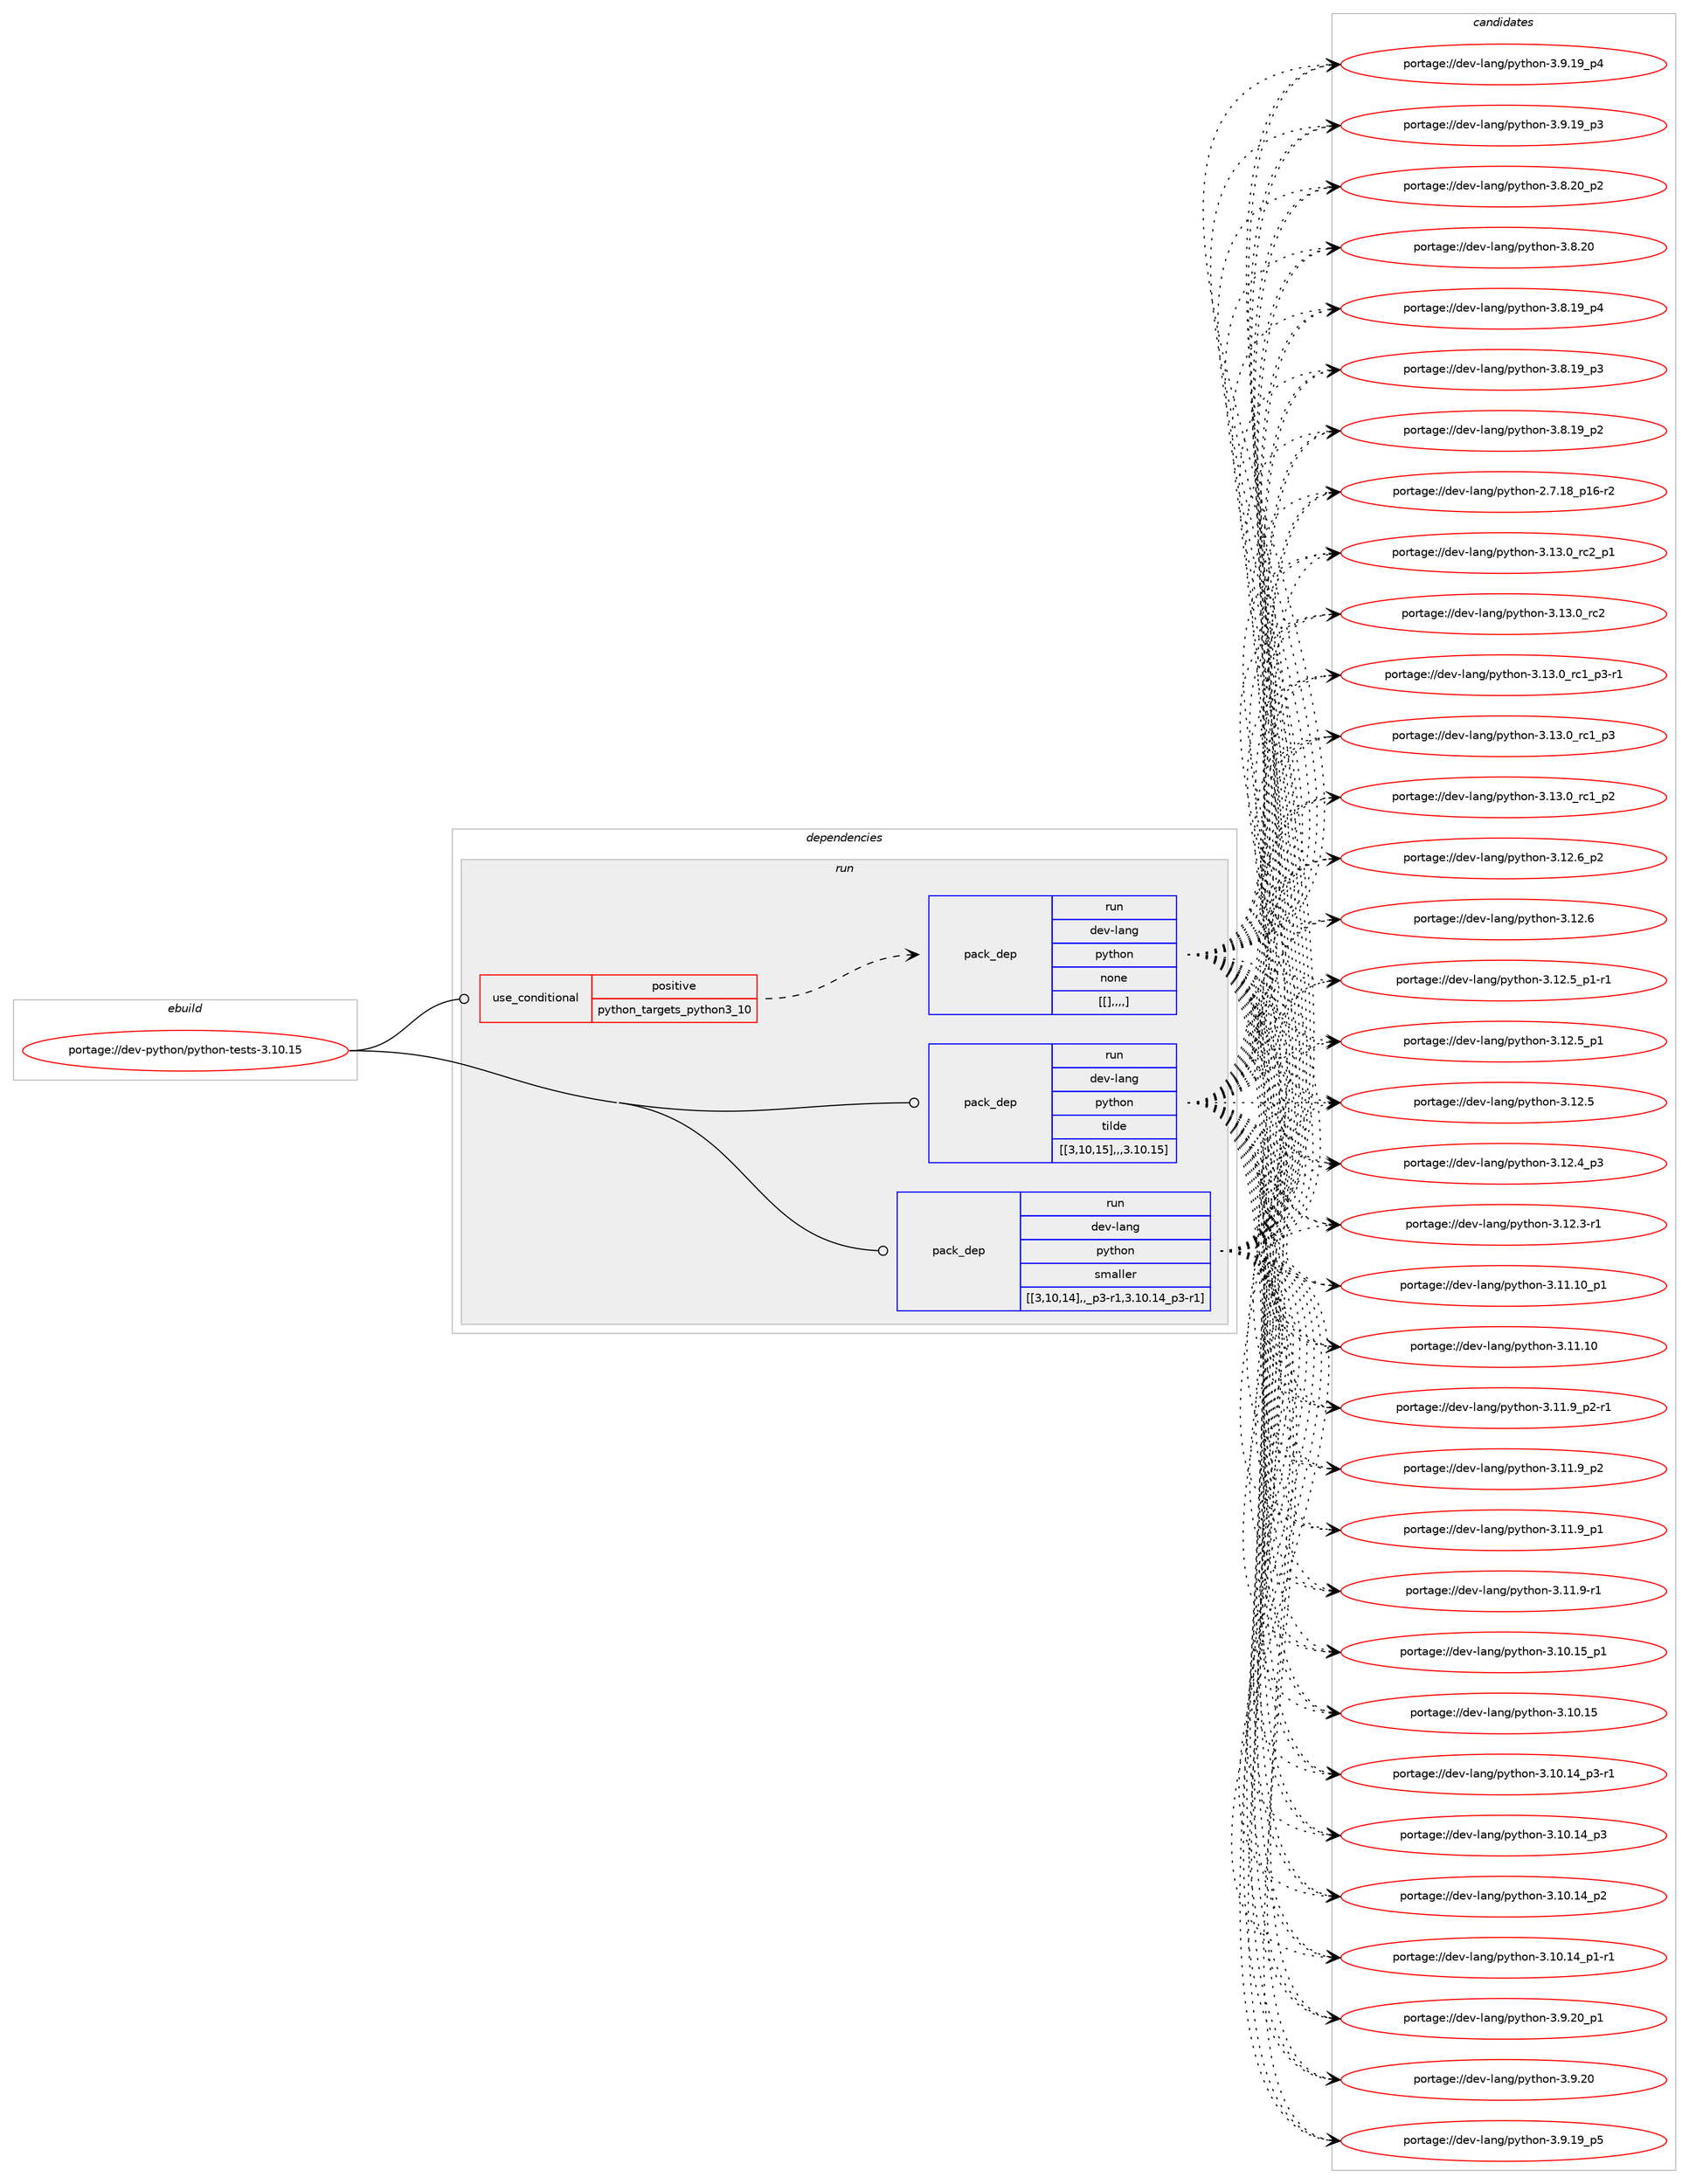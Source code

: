 digraph prolog {

# *************
# Graph options
# *************

newrank=true;
concentrate=true;
compound=true;
graph [rankdir=LR,fontname=Helvetica,fontsize=10,ranksep=1.5];#, ranksep=2.5, nodesep=0.2];
edge  [arrowhead=vee];
node  [fontname=Helvetica,fontsize=10];

# **********
# The ebuild
# **********

subgraph cluster_leftcol {
color=gray;
label=<<i>ebuild</i>>;
id [label="portage://dev-python/python-tests-3.10.15", color=red, width=4, href="../dev-python/python-tests-3.10.15.svg"];
}

# ****************
# The dependencies
# ****************

subgraph cluster_midcol {
color=gray;
label=<<i>dependencies</i>>;
subgraph cluster_compile {
fillcolor="#eeeeee";
style=filled;
label=<<i>compile</i>>;
}
subgraph cluster_compileandrun {
fillcolor="#eeeeee";
style=filled;
label=<<i>compile and run</i>>;
}
subgraph cluster_run {
fillcolor="#eeeeee";
style=filled;
label=<<i>run</i>>;
subgraph cond40085 {
dependency163619 [label=<<TABLE BORDER="0" CELLBORDER="1" CELLSPACING="0" CELLPADDING="4"><TR><TD ROWSPAN="3" CELLPADDING="10">use_conditional</TD></TR><TR><TD>positive</TD></TR><TR><TD>python_targets_python3_10</TD></TR></TABLE>>, shape=none, color=red];
subgraph pack122279 {
dependency163620 [label=<<TABLE BORDER="0" CELLBORDER="1" CELLSPACING="0" CELLPADDING="4" WIDTH="220"><TR><TD ROWSPAN="6" CELLPADDING="30">pack_dep</TD></TR><TR><TD WIDTH="110">run</TD></TR><TR><TD>dev-lang</TD></TR><TR><TD>python</TD></TR><TR><TD>none</TD></TR><TR><TD>[[],,,,]</TD></TR></TABLE>>, shape=none, color=blue];
}
dependency163619:e -> dependency163620:w [weight=20,style="dashed",arrowhead="vee"];
}
id:e -> dependency163619:w [weight=20,style="solid",arrowhead="odot"];
subgraph pack122280 {
dependency163621 [label=<<TABLE BORDER="0" CELLBORDER="1" CELLSPACING="0" CELLPADDING="4" WIDTH="220"><TR><TD ROWSPAN="6" CELLPADDING="30">pack_dep</TD></TR><TR><TD WIDTH="110">run</TD></TR><TR><TD>dev-lang</TD></TR><TR><TD>python</TD></TR><TR><TD>tilde</TD></TR><TR><TD>[[3,10,15],,,3.10.15]</TD></TR></TABLE>>, shape=none, color=blue];
}
id:e -> dependency163621:w [weight=20,style="solid",arrowhead="odot"];
subgraph pack122281 {
dependency163622 [label=<<TABLE BORDER="0" CELLBORDER="1" CELLSPACING="0" CELLPADDING="4" WIDTH="220"><TR><TD ROWSPAN="6" CELLPADDING="30">pack_dep</TD></TR><TR><TD WIDTH="110">run</TD></TR><TR><TD>dev-lang</TD></TR><TR><TD>python</TD></TR><TR><TD>smaller</TD></TR><TR><TD>[[3,10,14],,_p3-r1,3.10.14_p3-r1]</TD></TR></TABLE>>, shape=none, color=blue];
}
id:e -> dependency163622:w [weight=20,style="solid",arrowhead="odot"];
}
}

# **************
# The candidates
# **************

subgraph cluster_choices {
rank=same;
color=gray;
label=<<i>candidates</i>>;

subgraph choice122279 {
color=black;
nodesep=1;
choice100101118451089711010347112121116104111110455146495146489511499509511249 [label="portage://dev-lang/python-3.13.0_rc2_p1", color=red, width=4,href="../dev-lang/python-3.13.0_rc2_p1.svg"];
choice10010111845108971101034711212111610411111045514649514648951149950 [label="portage://dev-lang/python-3.13.0_rc2", color=red, width=4,href="../dev-lang/python-3.13.0_rc2.svg"];
choice1001011184510897110103471121211161041111104551464951464895114994995112514511449 [label="portage://dev-lang/python-3.13.0_rc1_p3-r1", color=red, width=4,href="../dev-lang/python-3.13.0_rc1_p3-r1.svg"];
choice100101118451089711010347112121116104111110455146495146489511499499511251 [label="portage://dev-lang/python-3.13.0_rc1_p3", color=red, width=4,href="../dev-lang/python-3.13.0_rc1_p3.svg"];
choice100101118451089711010347112121116104111110455146495146489511499499511250 [label="portage://dev-lang/python-3.13.0_rc1_p2", color=red, width=4,href="../dev-lang/python-3.13.0_rc1_p2.svg"];
choice100101118451089711010347112121116104111110455146495046549511250 [label="portage://dev-lang/python-3.12.6_p2", color=red, width=4,href="../dev-lang/python-3.12.6_p2.svg"];
choice10010111845108971101034711212111610411111045514649504654 [label="portage://dev-lang/python-3.12.6", color=red, width=4,href="../dev-lang/python-3.12.6.svg"];
choice1001011184510897110103471121211161041111104551464950465395112494511449 [label="portage://dev-lang/python-3.12.5_p1-r1", color=red, width=4,href="../dev-lang/python-3.12.5_p1-r1.svg"];
choice100101118451089711010347112121116104111110455146495046539511249 [label="portage://dev-lang/python-3.12.5_p1", color=red, width=4,href="../dev-lang/python-3.12.5_p1.svg"];
choice10010111845108971101034711212111610411111045514649504653 [label="portage://dev-lang/python-3.12.5", color=red, width=4,href="../dev-lang/python-3.12.5.svg"];
choice100101118451089711010347112121116104111110455146495046529511251 [label="portage://dev-lang/python-3.12.4_p3", color=red, width=4,href="../dev-lang/python-3.12.4_p3.svg"];
choice100101118451089711010347112121116104111110455146495046514511449 [label="portage://dev-lang/python-3.12.3-r1", color=red, width=4,href="../dev-lang/python-3.12.3-r1.svg"];
choice10010111845108971101034711212111610411111045514649494649489511249 [label="portage://dev-lang/python-3.11.10_p1", color=red, width=4,href="../dev-lang/python-3.11.10_p1.svg"];
choice1001011184510897110103471121211161041111104551464949464948 [label="portage://dev-lang/python-3.11.10", color=red, width=4,href="../dev-lang/python-3.11.10.svg"];
choice1001011184510897110103471121211161041111104551464949465795112504511449 [label="portage://dev-lang/python-3.11.9_p2-r1", color=red, width=4,href="../dev-lang/python-3.11.9_p2-r1.svg"];
choice100101118451089711010347112121116104111110455146494946579511250 [label="portage://dev-lang/python-3.11.9_p2", color=red, width=4,href="../dev-lang/python-3.11.9_p2.svg"];
choice100101118451089711010347112121116104111110455146494946579511249 [label="portage://dev-lang/python-3.11.9_p1", color=red, width=4,href="../dev-lang/python-3.11.9_p1.svg"];
choice100101118451089711010347112121116104111110455146494946574511449 [label="portage://dev-lang/python-3.11.9-r1", color=red, width=4,href="../dev-lang/python-3.11.9-r1.svg"];
choice10010111845108971101034711212111610411111045514649484649539511249 [label="portage://dev-lang/python-3.10.15_p1", color=red, width=4,href="../dev-lang/python-3.10.15_p1.svg"];
choice1001011184510897110103471121211161041111104551464948464953 [label="portage://dev-lang/python-3.10.15", color=red, width=4,href="../dev-lang/python-3.10.15.svg"];
choice100101118451089711010347112121116104111110455146494846495295112514511449 [label="portage://dev-lang/python-3.10.14_p3-r1", color=red, width=4,href="../dev-lang/python-3.10.14_p3-r1.svg"];
choice10010111845108971101034711212111610411111045514649484649529511251 [label="portage://dev-lang/python-3.10.14_p3", color=red, width=4,href="../dev-lang/python-3.10.14_p3.svg"];
choice10010111845108971101034711212111610411111045514649484649529511250 [label="portage://dev-lang/python-3.10.14_p2", color=red, width=4,href="../dev-lang/python-3.10.14_p2.svg"];
choice100101118451089711010347112121116104111110455146494846495295112494511449 [label="portage://dev-lang/python-3.10.14_p1-r1", color=red, width=4,href="../dev-lang/python-3.10.14_p1-r1.svg"];
choice100101118451089711010347112121116104111110455146574650489511249 [label="portage://dev-lang/python-3.9.20_p1", color=red, width=4,href="../dev-lang/python-3.9.20_p1.svg"];
choice10010111845108971101034711212111610411111045514657465048 [label="portage://dev-lang/python-3.9.20", color=red, width=4,href="../dev-lang/python-3.9.20.svg"];
choice100101118451089711010347112121116104111110455146574649579511253 [label="portage://dev-lang/python-3.9.19_p5", color=red, width=4,href="../dev-lang/python-3.9.19_p5.svg"];
choice100101118451089711010347112121116104111110455146574649579511252 [label="portage://dev-lang/python-3.9.19_p4", color=red, width=4,href="../dev-lang/python-3.9.19_p4.svg"];
choice100101118451089711010347112121116104111110455146574649579511251 [label="portage://dev-lang/python-3.9.19_p3", color=red, width=4,href="../dev-lang/python-3.9.19_p3.svg"];
choice100101118451089711010347112121116104111110455146564650489511250 [label="portage://dev-lang/python-3.8.20_p2", color=red, width=4,href="../dev-lang/python-3.8.20_p2.svg"];
choice10010111845108971101034711212111610411111045514656465048 [label="portage://dev-lang/python-3.8.20", color=red, width=4,href="../dev-lang/python-3.8.20.svg"];
choice100101118451089711010347112121116104111110455146564649579511252 [label="portage://dev-lang/python-3.8.19_p4", color=red, width=4,href="../dev-lang/python-3.8.19_p4.svg"];
choice100101118451089711010347112121116104111110455146564649579511251 [label="portage://dev-lang/python-3.8.19_p3", color=red, width=4,href="../dev-lang/python-3.8.19_p3.svg"];
choice100101118451089711010347112121116104111110455146564649579511250 [label="portage://dev-lang/python-3.8.19_p2", color=red, width=4,href="../dev-lang/python-3.8.19_p2.svg"];
choice100101118451089711010347112121116104111110455046554649569511249544511450 [label="portage://dev-lang/python-2.7.18_p16-r2", color=red, width=4,href="../dev-lang/python-2.7.18_p16-r2.svg"];
dependency163620:e -> choice100101118451089711010347112121116104111110455146495146489511499509511249:w [style=dotted,weight="100"];
dependency163620:e -> choice10010111845108971101034711212111610411111045514649514648951149950:w [style=dotted,weight="100"];
dependency163620:e -> choice1001011184510897110103471121211161041111104551464951464895114994995112514511449:w [style=dotted,weight="100"];
dependency163620:e -> choice100101118451089711010347112121116104111110455146495146489511499499511251:w [style=dotted,weight="100"];
dependency163620:e -> choice100101118451089711010347112121116104111110455146495146489511499499511250:w [style=dotted,weight="100"];
dependency163620:e -> choice100101118451089711010347112121116104111110455146495046549511250:w [style=dotted,weight="100"];
dependency163620:e -> choice10010111845108971101034711212111610411111045514649504654:w [style=dotted,weight="100"];
dependency163620:e -> choice1001011184510897110103471121211161041111104551464950465395112494511449:w [style=dotted,weight="100"];
dependency163620:e -> choice100101118451089711010347112121116104111110455146495046539511249:w [style=dotted,weight="100"];
dependency163620:e -> choice10010111845108971101034711212111610411111045514649504653:w [style=dotted,weight="100"];
dependency163620:e -> choice100101118451089711010347112121116104111110455146495046529511251:w [style=dotted,weight="100"];
dependency163620:e -> choice100101118451089711010347112121116104111110455146495046514511449:w [style=dotted,weight="100"];
dependency163620:e -> choice10010111845108971101034711212111610411111045514649494649489511249:w [style=dotted,weight="100"];
dependency163620:e -> choice1001011184510897110103471121211161041111104551464949464948:w [style=dotted,weight="100"];
dependency163620:e -> choice1001011184510897110103471121211161041111104551464949465795112504511449:w [style=dotted,weight="100"];
dependency163620:e -> choice100101118451089711010347112121116104111110455146494946579511250:w [style=dotted,weight="100"];
dependency163620:e -> choice100101118451089711010347112121116104111110455146494946579511249:w [style=dotted,weight="100"];
dependency163620:e -> choice100101118451089711010347112121116104111110455146494946574511449:w [style=dotted,weight="100"];
dependency163620:e -> choice10010111845108971101034711212111610411111045514649484649539511249:w [style=dotted,weight="100"];
dependency163620:e -> choice1001011184510897110103471121211161041111104551464948464953:w [style=dotted,weight="100"];
dependency163620:e -> choice100101118451089711010347112121116104111110455146494846495295112514511449:w [style=dotted,weight="100"];
dependency163620:e -> choice10010111845108971101034711212111610411111045514649484649529511251:w [style=dotted,weight="100"];
dependency163620:e -> choice10010111845108971101034711212111610411111045514649484649529511250:w [style=dotted,weight="100"];
dependency163620:e -> choice100101118451089711010347112121116104111110455146494846495295112494511449:w [style=dotted,weight="100"];
dependency163620:e -> choice100101118451089711010347112121116104111110455146574650489511249:w [style=dotted,weight="100"];
dependency163620:e -> choice10010111845108971101034711212111610411111045514657465048:w [style=dotted,weight="100"];
dependency163620:e -> choice100101118451089711010347112121116104111110455146574649579511253:w [style=dotted,weight="100"];
dependency163620:e -> choice100101118451089711010347112121116104111110455146574649579511252:w [style=dotted,weight="100"];
dependency163620:e -> choice100101118451089711010347112121116104111110455146574649579511251:w [style=dotted,weight="100"];
dependency163620:e -> choice100101118451089711010347112121116104111110455146564650489511250:w [style=dotted,weight="100"];
dependency163620:e -> choice10010111845108971101034711212111610411111045514656465048:w [style=dotted,weight="100"];
dependency163620:e -> choice100101118451089711010347112121116104111110455146564649579511252:w [style=dotted,weight="100"];
dependency163620:e -> choice100101118451089711010347112121116104111110455146564649579511251:w [style=dotted,weight="100"];
dependency163620:e -> choice100101118451089711010347112121116104111110455146564649579511250:w [style=dotted,weight="100"];
dependency163620:e -> choice100101118451089711010347112121116104111110455046554649569511249544511450:w [style=dotted,weight="100"];
}
subgraph choice122280 {
color=black;
nodesep=1;
choice100101118451089711010347112121116104111110455146495146489511499509511249 [label="portage://dev-lang/python-3.13.0_rc2_p1", color=red, width=4,href="../dev-lang/python-3.13.0_rc2_p1.svg"];
choice10010111845108971101034711212111610411111045514649514648951149950 [label="portage://dev-lang/python-3.13.0_rc2", color=red, width=4,href="../dev-lang/python-3.13.0_rc2.svg"];
choice1001011184510897110103471121211161041111104551464951464895114994995112514511449 [label="portage://dev-lang/python-3.13.0_rc1_p3-r1", color=red, width=4,href="../dev-lang/python-3.13.0_rc1_p3-r1.svg"];
choice100101118451089711010347112121116104111110455146495146489511499499511251 [label="portage://dev-lang/python-3.13.0_rc1_p3", color=red, width=4,href="../dev-lang/python-3.13.0_rc1_p3.svg"];
choice100101118451089711010347112121116104111110455146495146489511499499511250 [label="portage://dev-lang/python-3.13.0_rc1_p2", color=red, width=4,href="../dev-lang/python-3.13.0_rc1_p2.svg"];
choice100101118451089711010347112121116104111110455146495046549511250 [label="portage://dev-lang/python-3.12.6_p2", color=red, width=4,href="../dev-lang/python-3.12.6_p2.svg"];
choice10010111845108971101034711212111610411111045514649504654 [label="portage://dev-lang/python-3.12.6", color=red, width=4,href="../dev-lang/python-3.12.6.svg"];
choice1001011184510897110103471121211161041111104551464950465395112494511449 [label="portage://dev-lang/python-3.12.5_p1-r1", color=red, width=4,href="../dev-lang/python-3.12.5_p1-r1.svg"];
choice100101118451089711010347112121116104111110455146495046539511249 [label="portage://dev-lang/python-3.12.5_p1", color=red, width=4,href="../dev-lang/python-3.12.5_p1.svg"];
choice10010111845108971101034711212111610411111045514649504653 [label="portage://dev-lang/python-3.12.5", color=red, width=4,href="../dev-lang/python-3.12.5.svg"];
choice100101118451089711010347112121116104111110455146495046529511251 [label="portage://dev-lang/python-3.12.4_p3", color=red, width=4,href="../dev-lang/python-3.12.4_p3.svg"];
choice100101118451089711010347112121116104111110455146495046514511449 [label="portage://dev-lang/python-3.12.3-r1", color=red, width=4,href="../dev-lang/python-3.12.3-r1.svg"];
choice10010111845108971101034711212111610411111045514649494649489511249 [label="portage://dev-lang/python-3.11.10_p1", color=red, width=4,href="../dev-lang/python-3.11.10_p1.svg"];
choice1001011184510897110103471121211161041111104551464949464948 [label="portage://dev-lang/python-3.11.10", color=red, width=4,href="../dev-lang/python-3.11.10.svg"];
choice1001011184510897110103471121211161041111104551464949465795112504511449 [label="portage://dev-lang/python-3.11.9_p2-r1", color=red, width=4,href="../dev-lang/python-3.11.9_p2-r1.svg"];
choice100101118451089711010347112121116104111110455146494946579511250 [label="portage://dev-lang/python-3.11.9_p2", color=red, width=4,href="../dev-lang/python-3.11.9_p2.svg"];
choice100101118451089711010347112121116104111110455146494946579511249 [label="portage://dev-lang/python-3.11.9_p1", color=red, width=4,href="../dev-lang/python-3.11.9_p1.svg"];
choice100101118451089711010347112121116104111110455146494946574511449 [label="portage://dev-lang/python-3.11.9-r1", color=red, width=4,href="../dev-lang/python-3.11.9-r1.svg"];
choice10010111845108971101034711212111610411111045514649484649539511249 [label="portage://dev-lang/python-3.10.15_p1", color=red, width=4,href="../dev-lang/python-3.10.15_p1.svg"];
choice1001011184510897110103471121211161041111104551464948464953 [label="portage://dev-lang/python-3.10.15", color=red, width=4,href="../dev-lang/python-3.10.15.svg"];
choice100101118451089711010347112121116104111110455146494846495295112514511449 [label="portage://dev-lang/python-3.10.14_p3-r1", color=red, width=4,href="../dev-lang/python-3.10.14_p3-r1.svg"];
choice10010111845108971101034711212111610411111045514649484649529511251 [label="portage://dev-lang/python-3.10.14_p3", color=red, width=4,href="../dev-lang/python-3.10.14_p3.svg"];
choice10010111845108971101034711212111610411111045514649484649529511250 [label="portage://dev-lang/python-3.10.14_p2", color=red, width=4,href="../dev-lang/python-3.10.14_p2.svg"];
choice100101118451089711010347112121116104111110455146494846495295112494511449 [label="portage://dev-lang/python-3.10.14_p1-r1", color=red, width=4,href="../dev-lang/python-3.10.14_p1-r1.svg"];
choice100101118451089711010347112121116104111110455146574650489511249 [label="portage://dev-lang/python-3.9.20_p1", color=red, width=4,href="../dev-lang/python-3.9.20_p1.svg"];
choice10010111845108971101034711212111610411111045514657465048 [label="portage://dev-lang/python-3.9.20", color=red, width=4,href="../dev-lang/python-3.9.20.svg"];
choice100101118451089711010347112121116104111110455146574649579511253 [label="portage://dev-lang/python-3.9.19_p5", color=red, width=4,href="../dev-lang/python-3.9.19_p5.svg"];
choice100101118451089711010347112121116104111110455146574649579511252 [label="portage://dev-lang/python-3.9.19_p4", color=red, width=4,href="../dev-lang/python-3.9.19_p4.svg"];
choice100101118451089711010347112121116104111110455146574649579511251 [label="portage://dev-lang/python-3.9.19_p3", color=red, width=4,href="../dev-lang/python-3.9.19_p3.svg"];
choice100101118451089711010347112121116104111110455146564650489511250 [label="portage://dev-lang/python-3.8.20_p2", color=red, width=4,href="../dev-lang/python-3.8.20_p2.svg"];
choice10010111845108971101034711212111610411111045514656465048 [label="portage://dev-lang/python-3.8.20", color=red, width=4,href="../dev-lang/python-3.8.20.svg"];
choice100101118451089711010347112121116104111110455146564649579511252 [label="portage://dev-lang/python-3.8.19_p4", color=red, width=4,href="../dev-lang/python-3.8.19_p4.svg"];
choice100101118451089711010347112121116104111110455146564649579511251 [label="portage://dev-lang/python-3.8.19_p3", color=red, width=4,href="../dev-lang/python-3.8.19_p3.svg"];
choice100101118451089711010347112121116104111110455146564649579511250 [label="portage://dev-lang/python-3.8.19_p2", color=red, width=4,href="../dev-lang/python-3.8.19_p2.svg"];
choice100101118451089711010347112121116104111110455046554649569511249544511450 [label="portage://dev-lang/python-2.7.18_p16-r2", color=red, width=4,href="../dev-lang/python-2.7.18_p16-r2.svg"];
dependency163621:e -> choice100101118451089711010347112121116104111110455146495146489511499509511249:w [style=dotted,weight="100"];
dependency163621:e -> choice10010111845108971101034711212111610411111045514649514648951149950:w [style=dotted,weight="100"];
dependency163621:e -> choice1001011184510897110103471121211161041111104551464951464895114994995112514511449:w [style=dotted,weight="100"];
dependency163621:e -> choice100101118451089711010347112121116104111110455146495146489511499499511251:w [style=dotted,weight="100"];
dependency163621:e -> choice100101118451089711010347112121116104111110455146495146489511499499511250:w [style=dotted,weight="100"];
dependency163621:e -> choice100101118451089711010347112121116104111110455146495046549511250:w [style=dotted,weight="100"];
dependency163621:e -> choice10010111845108971101034711212111610411111045514649504654:w [style=dotted,weight="100"];
dependency163621:e -> choice1001011184510897110103471121211161041111104551464950465395112494511449:w [style=dotted,weight="100"];
dependency163621:e -> choice100101118451089711010347112121116104111110455146495046539511249:w [style=dotted,weight="100"];
dependency163621:e -> choice10010111845108971101034711212111610411111045514649504653:w [style=dotted,weight="100"];
dependency163621:e -> choice100101118451089711010347112121116104111110455146495046529511251:w [style=dotted,weight="100"];
dependency163621:e -> choice100101118451089711010347112121116104111110455146495046514511449:w [style=dotted,weight="100"];
dependency163621:e -> choice10010111845108971101034711212111610411111045514649494649489511249:w [style=dotted,weight="100"];
dependency163621:e -> choice1001011184510897110103471121211161041111104551464949464948:w [style=dotted,weight="100"];
dependency163621:e -> choice1001011184510897110103471121211161041111104551464949465795112504511449:w [style=dotted,weight="100"];
dependency163621:e -> choice100101118451089711010347112121116104111110455146494946579511250:w [style=dotted,weight="100"];
dependency163621:e -> choice100101118451089711010347112121116104111110455146494946579511249:w [style=dotted,weight="100"];
dependency163621:e -> choice100101118451089711010347112121116104111110455146494946574511449:w [style=dotted,weight="100"];
dependency163621:e -> choice10010111845108971101034711212111610411111045514649484649539511249:w [style=dotted,weight="100"];
dependency163621:e -> choice1001011184510897110103471121211161041111104551464948464953:w [style=dotted,weight="100"];
dependency163621:e -> choice100101118451089711010347112121116104111110455146494846495295112514511449:w [style=dotted,weight="100"];
dependency163621:e -> choice10010111845108971101034711212111610411111045514649484649529511251:w [style=dotted,weight="100"];
dependency163621:e -> choice10010111845108971101034711212111610411111045514649484649529511250:w [style=dotted,weight="100"];
dependency163621:e -> choice100101118451089711010347112121116104111110455146494846495295112494511449:w [style=dotted,weight="100"];
dependency163621:e -> choice100101118451089711010347112121116104111110455146574650489511249:w [style=dotted,weight="100"];
dependency163621:e -> choice10010111845108971101034711212111610411111045514657465048:w [style=dotted,weight="100"];
dependency163621:e -> choice100101118451089711010347112121116104111110455146574649579511253:w [style=dotted,weight="100"];
dependency163621:e -> choice100101118451089711010347112121116104111110455146574649579511252:w [style=dotted,weight="100"];
dependency163621:e -> choice100101118451089711010347112121116104111110455146574649579511251:w [style=dotted,weight="100"];
dependency163621:e -> choice100101118451089711010347112121116104111110455146564650489511250:w [style=dotted,weight="100"];
dependency163621:e -> choice10010111845108971101034711212111610411111045514656465048:w [style=dotted,weight="100"];
dependency163621:e -> choice100101118451089711010347112121116104111110455146564649579511252:w [style=dotted,weight="100"];
dependency163621:e -> choice100101118451089711010347112121116104111110455146564649579511251:w [style=dotted,weight="100"];
dependency163621:e -> choice100101118451089711010347112121116104111110455146564649579511250:w [style=dotted,weight="100"];
dependency163621:e -> choice100101118451089711010347112121116104111110455046554649569511249544511450:w [style=dotted,weight="100"];
}
subgraph choice122281 {
color=black;
nodesep=1;
choice100101118451089711010347112121116104111110455146495146489511499509511249 [label="portage://dev-lang/python-3.13.0_rc2_p1", color=red, width=4,href="../dev-lang/python-3.13.0_rc2_p1.svg"];
choice10010111845108971101034711212111610411111045514649514648951149950 [label="portage://dev-lang/python-3.13.0_rc2", color=red, width=4,href="../dev-lang/python-3.13.0_rc2.svg"];
choice1001011184510897110103471121211161041111104551464951464895114994995112514511449 [label="portage://dev-lang/python-3.13.0_rc1_p3-r1", color=red, width=4,href="../dev-lang/python-3.13.0_rc1_p3-r1.svg"];
choice100101118451089711010347112121116104111110455146495146489511499499511251 [label="portage://dev-lang/python-3.13.0_rc1_p3", color=red, width=4,href="../dev-lang/python-3.13.0_rc1_p3.svg"];
choice100101118451089711010347112121116104111110455146495146489511499499511250 [label="portage://dev-lang/python-3.13.0_rc1_p2", color=red, width=4,href="../dev-lang/python-3.13.0_rc1_p2.svg"];
choice100101118451089711010347112121116104111110455146495046549511250 [label="portage://dev-lang/python-3.12.6_p2", color=red, width=4,href="../dev-lang/python-3.12.6_p2.svg"];
choice10010111845108971101034711212111610411111045514649504654 [label="portage://dev-lang/python-3.12.6", color=red, width=4,href="../dev-lang/python-3.12.6.svg"];
choice1001011184510897110103471121211161041111104551464950465395112494511449 [label="portage://dev-lang/python-3.12.5_p1-r1", color=red, width=4,href="../dev-lang/python-3.12.5_p1-r1.svg"];
choice100101118451089711010347112121116104111110455146495046539511249 [label="portage://dev-lang/python-3.12.5_p1", color=red, width=4,href="../dev-lang/python-3.12.5_p1.svg"];
choice10010111845108971101034711212111610411111045514649504653 [label="portage://dev-lang/python-3.12.5", color=red, width=4,href="../dev-lang/python-3.12.5.svg"];
choice100101118451089711010347112121116104111110455146495046529511251 [label="portage://dev-lang/python-3.12.4_p3", color=red, width=4,href="../dev-lang/python-3.12.4_p3.svg"];
choice100101118451089711010347112121116104111110455146495046514511449 [label="portage://dev-lang/python-3.12.3-r1", color=red, width=4,href="../dev-lang/python-3.12.3-r1.svg"];
choice10010111845108971101034711212111610411111045514649494649489511249 [label="portage://dev-lang/python-3.11.10_p1", color=red, width=4,href="../dev-lang/python-3.11.10_p1.svg"];
choice1001011184510897110103471121211161041111104551464949464948 [label="portage://dev-lang/python-3.11.10", color=red, width=4,href="../dev-lang/python-3.11.10.svg"];
choice1001011184510897110103471121211161041111104551464949465795112504511449 [label="portage://dev-lang/python-3.11.9_p2-r1", color=red, width=4,href="../dev-lang/python-3.11.9_p2-r1.svg"];
choice100101118451089711010347112121116104111110455146494946579511250 [label="portage://dev-lang/python-3.11.9_p2", color=red, width=4,href="../dev-lang/python-3.11.9_p2.svg"];
choice100101118451089711010347112121116104111110455146494946579511249 [label="portage://dev-lang/python-3.11.9_p1", color=red, width=4,href="../dev-lang/python-3.11.9_p1.svg"];
choice100101118451089711010347112121116104111110455146494946574511449 [label="portage://dev-lang/python-3.11.9-r1", color=red, width=4,href="../dev-lang/python-3.11.9-r1.svg"];
choice10010111845108971101034711212111610411111045514649484649539511249 [label="portage://dev-lang/python-3.10.15_p1", color=red, width=4,href="../dev-lang/python-3.10.15_p1.svg"];
choice1001011184510897110103471121211161041111104551464948464953 [label="portage://dev-lang/python-3.10.15", color=red, width=4,href="../dev-lang/python-3.10.15.svg"];
choice100101118451089711010347112121116104111110455146494846495295112514511449 [label="portage://dev-lang/python-3.10.14_p3-r1", color=red, width=4,href="../dev-lang/python-3.10.14_p3-r1.svg"];
choice10010111845108971101034711212111610411111045514649484649529511251 [label="portage://dev-lang/python-3.10.14_p3", color=red, width=4,href="../dev-lang/python-3.10.14_p3.svg"];
choice10010111845108971101034711212111610411111045514649484649529511250 [label="portage://dev-lang/python-3.10.14_p2", color=red, width=4,href="../dev-lang/python-3.10.14_p2.svg"];
choice100101118451089711010347112121116104111110455146494846495295112494511449 [label="portage://dev-lang/python-3.10.14_p1-r1", color=red, width=4,href="../dev-lang/python-3.10.14_p1-r1.svg"];
choice100101118451089711010347112121116104111110455146574650489511249 [label="portage://dev-lang/python-3.9.20_p1", color=red, width=4,href="../dev-lang/python-3.9.20_p1.svg"];
choice10010111845108971101034711212111610411111045514657465048 [label="portage://dev-lang/python-3.9.20", color=red, width=4,href="../dev-lang/python-3.9.20.svg"];
choice100101118451089711010347112121116104111110455146574649579511253 [label="portage://dev-lang/python-3.9.19_p5", color=red, width=4,href="../dev-lang/python-3.9.19_p5.svg"];
choice100101118451089711010347112121116104111110455146574649579511252 [label="portage://dev-lang/python-3.9.19_p4", color=red, width=4,href="../dev-lang/python-3.9.19_p4.svg"];
choice100101118451089711010347112121116104111110455146574649579511251 [label="portage://dev-lang/python-3.9.19_p3", color=red, width=4,href="../dev-lang/python-3.9.19_p3.svg"];
choice100101118451089711010347112121116104111110455146564650489511250 [label="portage://dev-lang/python-3.8.20_p2", color=red, width=4,href="../dev-lang/python-3.8.20_p2.svg"];
choice10010111845108971101034711212111610411111045514656465048 [label="portage://dev-lang/python-3.8.20", color=red, width=4,href="../dev-lang/python-3.8.20.svg"];
choice100101118451089711010347112121116104111110455146564649579511252 [label="portage://dev-lang/python-3.8.19_p4", color=red, width=4,href="../dev-lang/python-3.8.19_p4.svg"];
choice100101118451089711010347112121116104111110455146564649579511251 [label="portage://dev-lang/python-3.8.19_p3", color=red, width=4,href="../dev-lang/python-3.8.19_p3.svg"];
choice100101118451089711010347112121116104111110455146564649579511250 [label="portage://dev-lang/python-3.8.19_p2", color=red, width=4,href="../dev-lang/python-3.8.19_p2.svg"];
choice100101118451089711010347112121116104111110455046554649569511249544511450 [label="portage://dev-lang/python-2.7.18_p16-r2", color=red, width=4,href="../dev-lang/python-2.7.18_p16-r2.svg"];
dependency163622:e -> choice100101118451089711010347112121116104111110455146495146489511499509511249:w [style=dotted,weight="100"];
dependency163622:e -> choice10010111845108971101034711212111610411111045514649514648951149950:w [style=dotted,weight="100"];
dependency163622:e -> choice1001011184510897110103471121211161041111104551464951464895114994995112514511449:w [style=dotted,weight="100"];
dependency163622:e -> choice100101118451089711010347112121116104111110455146495146489511499499511251:w [style=dotted,weight="100"];
dependency163622:e -> choice100101118451089711010347112121116104111110455146495146489511499499511250:w [style=dotted,weight="100"];
dependency163622:e -> choice100101118451089711010347112121116104111110455146495046549511250:w [style=dotted,weight="100"];
dependency163622:e -> choice10010111845108971101034711212111610411111045514649504654:w [style=dotted,weight="100"];
dependency163622:e -> choice1001011184510897110103471121211161041111104551464950465395112494511449:w [style=dotted,weight="100"];
dependency163622:e -> choice100101118451089711010347112121116104111110455146495046539511249:w [style=dotted,weight="100"];
dependency163622:e -> choice10010111845108971101034711212111610411111045514649504653:w [style=dotted,weight="100"];
dependency163622:e -> choice100101118451089711010347112121116104111110455146495046529511251:w [style=dotted,weight="100"];
dependency163622:e -> choice100101118451089711010347112121116104111110455146495046514511449:w [style=dotted,weight="100"];
dependency163622:e -> choice10010111845108971101034711212111610411111045514649494649489511249:w [style=dotted,weight="100"];
dependency163622:e -> choice1001011184510897110103471121211161041111104551464949464948:w [style=dotted,weight="100"];
dependency163622:e -> choice1001011184510897110103471121211161041111104551464949465795112504511449:w [style=dotted,weight="100"];
dependency163622:e -> choice100101118451089711010347112121116104111110455146494946579511250:w [style=dotted,weight="100"];
dependency163622:e -> choice100101118451089711010347112121116104111110455146494946579511249:w [style=dotted,weight="100"];
dependency163622:e -> choice100101118451089711010347112121116104111110455146494946574511449:w [style=dotted,weight="100"];
dependency163622:e -> choice10010111845108971101034711212111610411111045514649484649539511249:w [style=dotted,weight="100"];
dependency163622:e -> choice1001011184510897110103471121211161041111104551464948464953:w [style=dotted,weight="100"];
dependency163622:e -> choice100101118451089711010347112121116104111110455146494846495295112514511449:w [style=dotted,weight="100"];
dependency163622:e -> choice10010111845108971101034711212111610411111045514649484649529511251:w [style=dotted,weight="100"];
dependency163622:e -> choice10010111845108971101034711212111610411111045514649484649529511250:w [style=dotted,weight="100"];
dependency163622:e -> choice100101118451089711010347112121116104111110455146494846495295112494511449:w [style=dotted,weight="100"];
dependency163622:e -> choice100101118451089711010347112121116104111110455146574650489511249:w [style=dotted,weight="100"];
dependency163622:e -> choice10010111845108971101034711212111610411111045514657465048:w [style=dotted,weight="100"];
dependency163622:e -> choice100101118451089711010347112121116104111110455146574649579511253:w [style=dotted,weight="100"];
dependency163622:e -> choice100101118451089711010347112121116104111110455146574649579511252:w [style=dotted,weight="100"];
dependency163622:e -> choice100101118451089711010347112121116104111110455146574649579511251:w [style=dotted,weight="100"];
dependency163622:e -> choice100101118451089711010347112121116104111110455146564650489511250:w [style=dotted,weight="100"];
dependency163622:e -> choice10010111845108971101034711212111610411111045514656465048:w [style=dotted,weight="100"];
dependency163622:e -> choice100101118451089711010347112121116104111110455146564649579511252:w [style=dotted,weight="100"];
dependency163622:e -> choice100101118451089711010347112121116104111110455146564649579511251:w [style=dotted,weight="100"];
dependency163622:e -> choice100101118451089711010347112121116104111110455146564649579511250:w [style=dotted,weight="100"];
dependency163622:e -> choice100101118451089711010347112121116104111110455046554649569511249544511450:w [style=dotted,weight="100"];
}
}

}
